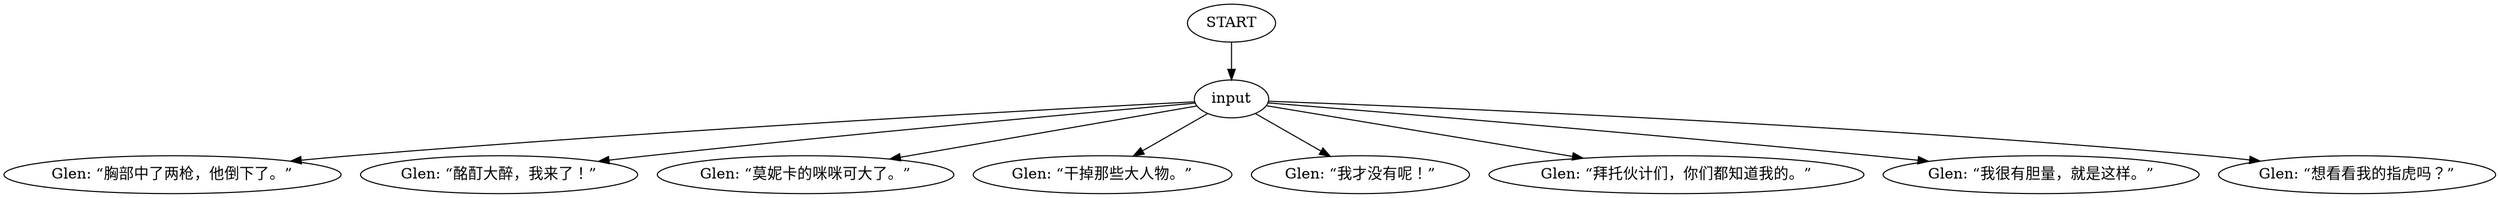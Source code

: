 # WHIRLING F1 / GLEN barks
# Glen barks:
# ==================================================
digraph G {
	  0 [label="START"];
	  1 [label="input"];
	  2 [label="Glen: “胸部中了两枪，他倒下了。”"];
	  3 [label="Glen: “酩酊大醉，我来了！”"];
	  4 [label="Glen: “莫妮卡的咪咪可大了。”"];
	  5 [label="Glen: “干掉那些大人物。”"];
	  6 [label="Glen: “我才没有呢！”"];
	  8 [label="Glen: “拜托伙计们，你们都知道我的。”"];
	  9 [label="Glen: “我很有胆量，就是这样。”"];
	  10 [label="Glen: “想看看我的指虎吗？”"];
	  0 -> 1
	  1 -> 2
	  1 -> 3
	  1 -> 4
	  1 -> 5
	  1 -> 6
	  1 -> 8
	  1 -> 9
	  1 -> 10
}

